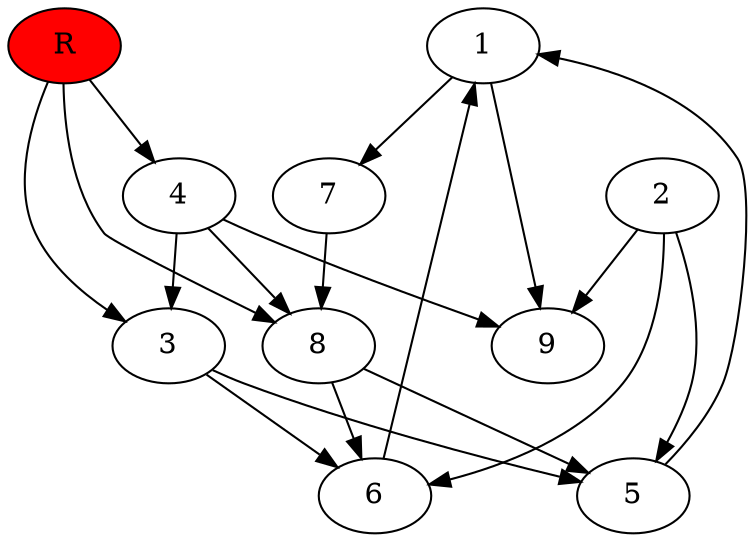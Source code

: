 digraph prb8345 {
	1
	2
	3
	4
	5
	6
	7
	8
	R [fillcolor="#ff0000" style=filled]
	1 -> 7
	1 -> 9
	2 -> 5
	2 -> 6
	2 -> 9
	3 -> 5
	3 -> 6
	4 -> 3
	4 -> 8
	4 -> 9
	5 -> 1
	6 -> 1
	7 -> 8
	8 -> 5
	8 -> 6
	R -> 3
	R -> 4
	R -> 8
}
